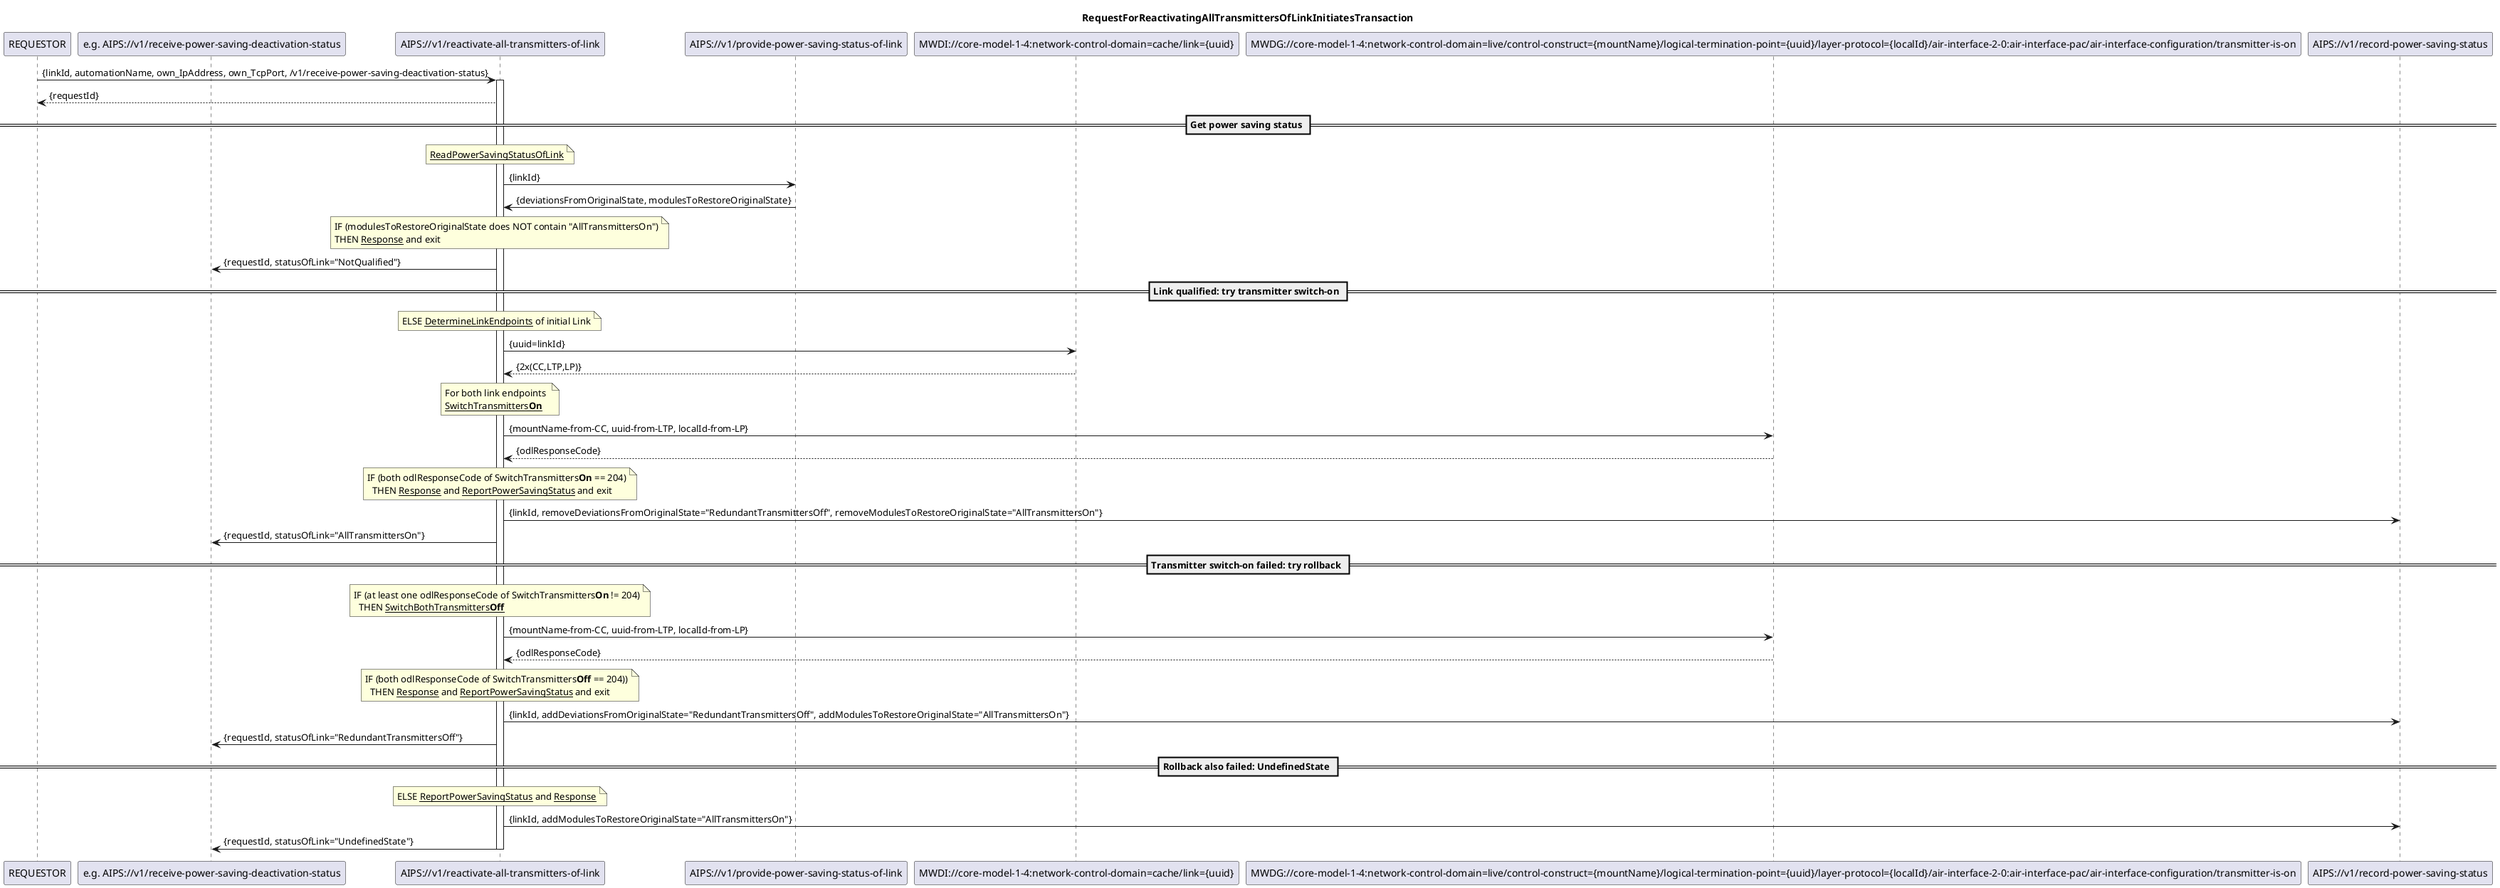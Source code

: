 @startuml 510_reactivateAllTransmittersOfLink
skinparam responseMessageBelowArrow true

title
RequestForReactivatingAllTransmittersOfLinkInitiatesTransaction
end title

participant "REQUESTOR" as requestor
participant "e.g. AIPS://v1/receive-power-saving-deactivation-status" as delivery
participant "AIPS://v1/reactivate-all-transmitters-of-link" as ato
participant "AIPS://v1/provide-power-saving-status-of-link" as readStatus
participant "MWDI://core-model-1-4:network-control-domain=cache/link={uuid}" as resolveAddress
participant "MWDG://core-model-1-4:network-control-domain=live/control-construct={mountName}/logical-termination-point={uuid}/layer-protocol={localId}/air-interface-2-0:air-interface-pac/air-interface-configuration/transmitter-is-on" as mwdg
participant "AIPS://v1/record-power-saving-status" as recordStatus
'participant "AIPS://<alarm-service-to-be-specified>" as alarm

requestor -> ato: {linkId, automationName, own_IpAddress, own_TcpPort, /v1/receive-power-saving-deactivation-status}
activate ato
ato --> requestor: {requestId}

== Get power saving status ==

note over ato
  <u>ReadPowerSavingStatusOfLink</u>
end note
ato -> readStatus: {linkId}
readStatus -> ato: {deviationsFromOriginalState, modulesToRestoreOriginalState}

note over ato
  IF (modulesToRestoreOriginalState does NOT contain "AllTransmittersOn")
  THEN <u>Response</u> and exit
end note
ato -> delivery: {requestId, statusOfLink="NotQualified"}

== Link qualified: try transmitter switch-on ==

note over ato
  ELSE <u>DetermineLinkEndpoints</u> of initial Link
end note
ato -> resolveAddress: {uuid=linkId}
resolveAddress --> ato: {2x(CC,LTP,LP)}

note over ato
  For both link endpoints 
  <u>SwitchTransmitters<b>On</b></u>
end note
ato -> mwdg: {mountName-from-CC, uuid-from-LTP, localId-from-LP}
mwdg --> ato: {odlResponseCode}

note over ato
  IF (both odlResponseCode of SwitchTransmitters<b>On</b> == 204)
    THEN <u>Response</u> and <u>ReportPowerSavingStatus</u> and exit
end note 
ato -> recordStatus: {linkId, removeDeviationsFromOriginalState="RedundantTransmittersOff", removeModulesToRestoreOriginalState="AllTransmittersOn"}
ato -> delivery: {requestId, statusOfLink="AllTransmittersOn"}

== Transmitter switch-on failed: try rollback ==

note over ato
  IF (at least one odlResponseCode of SwitchTransmitters<b>On</b> != 204)
    THEN <u>SwitchBothTransmitters<b>Off</b></u>
end note
ato -> mwdg: {mountName-from-CC, uuid-from-LTP, localId-from-LP}
mwdg --> ato: {odlResponseCode}

note over ato
  IF (both odlResponseCode of SwitchTransmitters<b>Off</b> == 204))
    THEN <u>Response</u> and <u>ReportPowerSavingStatus</u> and exit
end note
ato -> recordStatus: {linkId, addDeviationsFromOriginalState="RedundantTransmittersOff", addModulesToRestoreOriginalState="AllTransmittersOn"}
ato -> delivery: {requestId, statusOfLink="RedundantTransmittersOff"}

== Rollback also failed: UndefinedState ==

'alarms to be added with later release version
'note over ato
'  IF (at least one responseCode of SwitchTransmitters<b>On</b> != 200)
'      AND (at least one responseCode of SwitchTransmitters<b>Off</b> != 200))
'  THEN <u>ReportAlarm</u> and <u>Response</u>
'end note 
'ato -> alarm: {<i>to be specified</i>}


note over ato
  ELSE <u>ReportPowerSavingStatus</u> and <u>Response</u>
end note 
ato -> recordStatus: {linkId, addModulesToRestoreOriginalState="AllTransmittersOn"}
ato -> delivery: {requestId, statusOfLink="UndefinedState"}


deactivate ato 

@enduml
